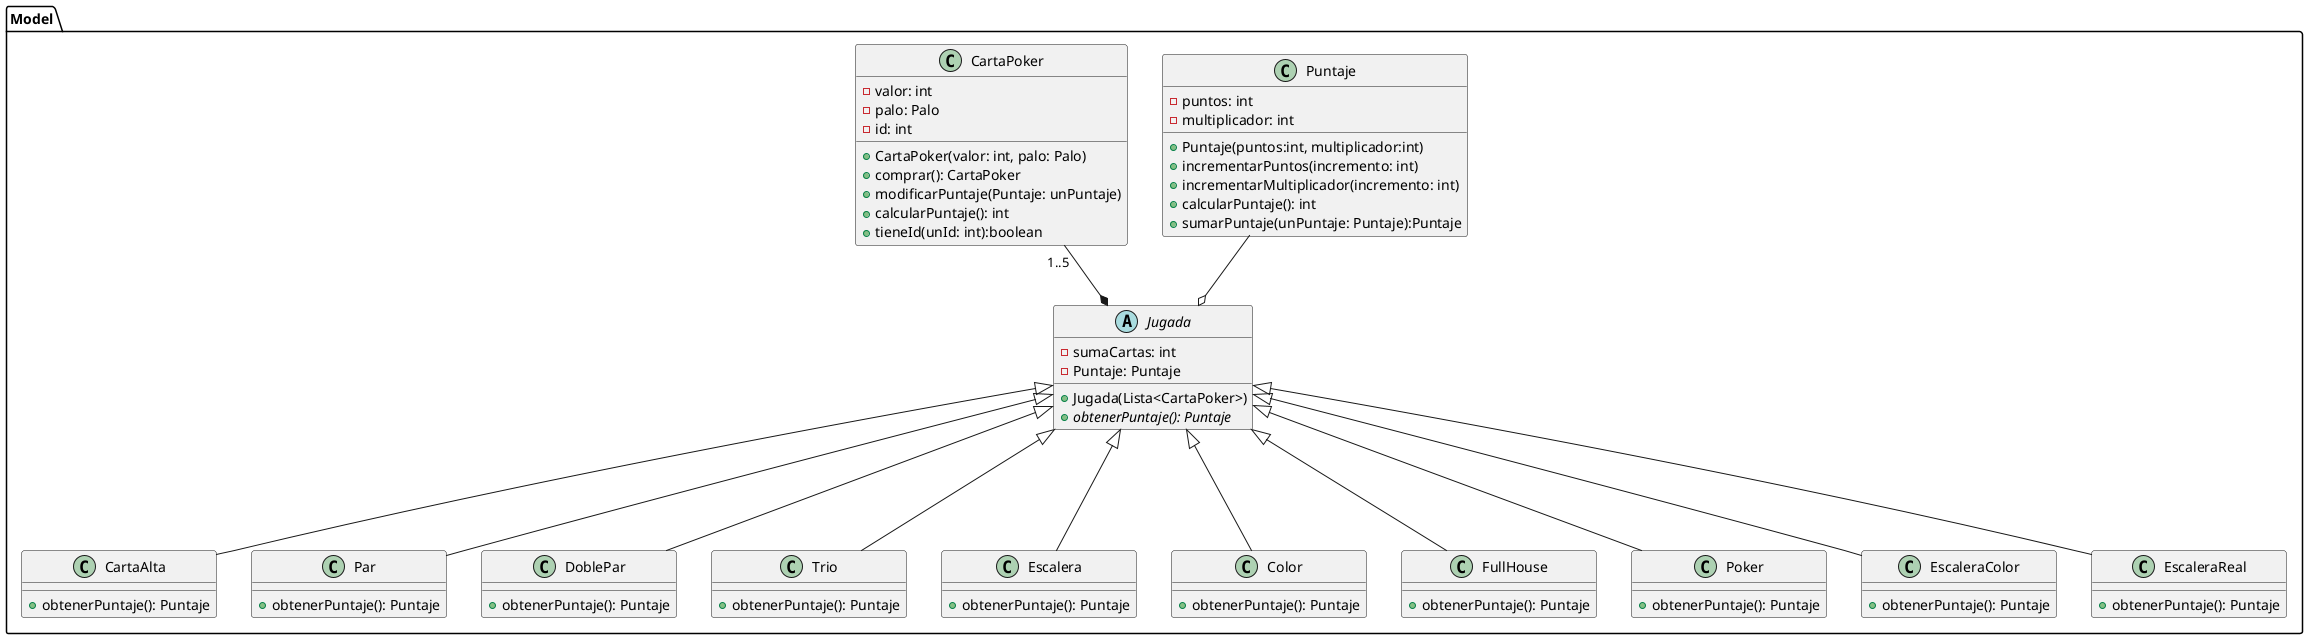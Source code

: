 @startuml
package Model {

   class Puntaje {
       - puntos: int
       - multiplicador: int
       + Puntaje(puntos:int, multiplicador:int)
       + incrementarPuntos(incremento: int)
       + incrementarMultiplicador(incremento: int)
       + calcularPuntaje(): int
       + sumarPuntaje(unPuntaje: Puntaje):Puntaje
   }

   class CartaPoker {
       - valor: int
       - palo: Palo
       - id: int
       + CartaPoker(valor: int, palo: Palo)
       + comprar(): CartaPoker
       + modificarPuntaje(Puntaje: unPuntaje)
       + calcularPuntaje(): int
       + tieneId(unId: int):boolean
   }

    abstract class Jugada {
        - sumaCartas: int
        - Puntaje: Puntaje
        + Jugada(Lista<CartaPoker>)
        + {abstract} obtenerPuntaje(): Puntaje
    }

    class CartaAlta {
        + obtenerPuntaje(): Puntaje
    }

    class Par {
    + obtenerPuntaje(): Puntaje
    }

    class DoblePar {
    + obtenerPuntaje(): Puntaje
    }

    class Trio {
    + obtenerPuntaje(): Puntaje
    }

    class Escalera {
    + obtenerPuntaje(): Puntaje
    }

    class Color {
    + obtenerPuntaje(): Puntaje
    }

    class FullHouse {
    + obtenerPuntaje(): Puntaje
    }

    class Poker {
    + obtenerPuntaje(): Puntaje
    }

    class EscaleraColor {
    + obtenerPuntaje(): Puntaje
    }

    class EscaleraReal {
    + obtenerPuntaje(): Puntaje
    }

    Jugada *-up- "1..5"CartaPoker
    Jugada o-up- Puntaje

    CartaAlta -up--|> Jugada
    Par -up--|> Jugada
    DoblePar -up--|> Jugada
    Trio -up--|> Jugada
    Escalera -up--|> Jugada
    Color -up--|> Jugada
    FullHouse -up--|> Jugada
    Poker -up--|> Jugada
    EscaleraColor -up--|> Jugada
    EscaleraReal -up--|> Jugada

}
@enduml